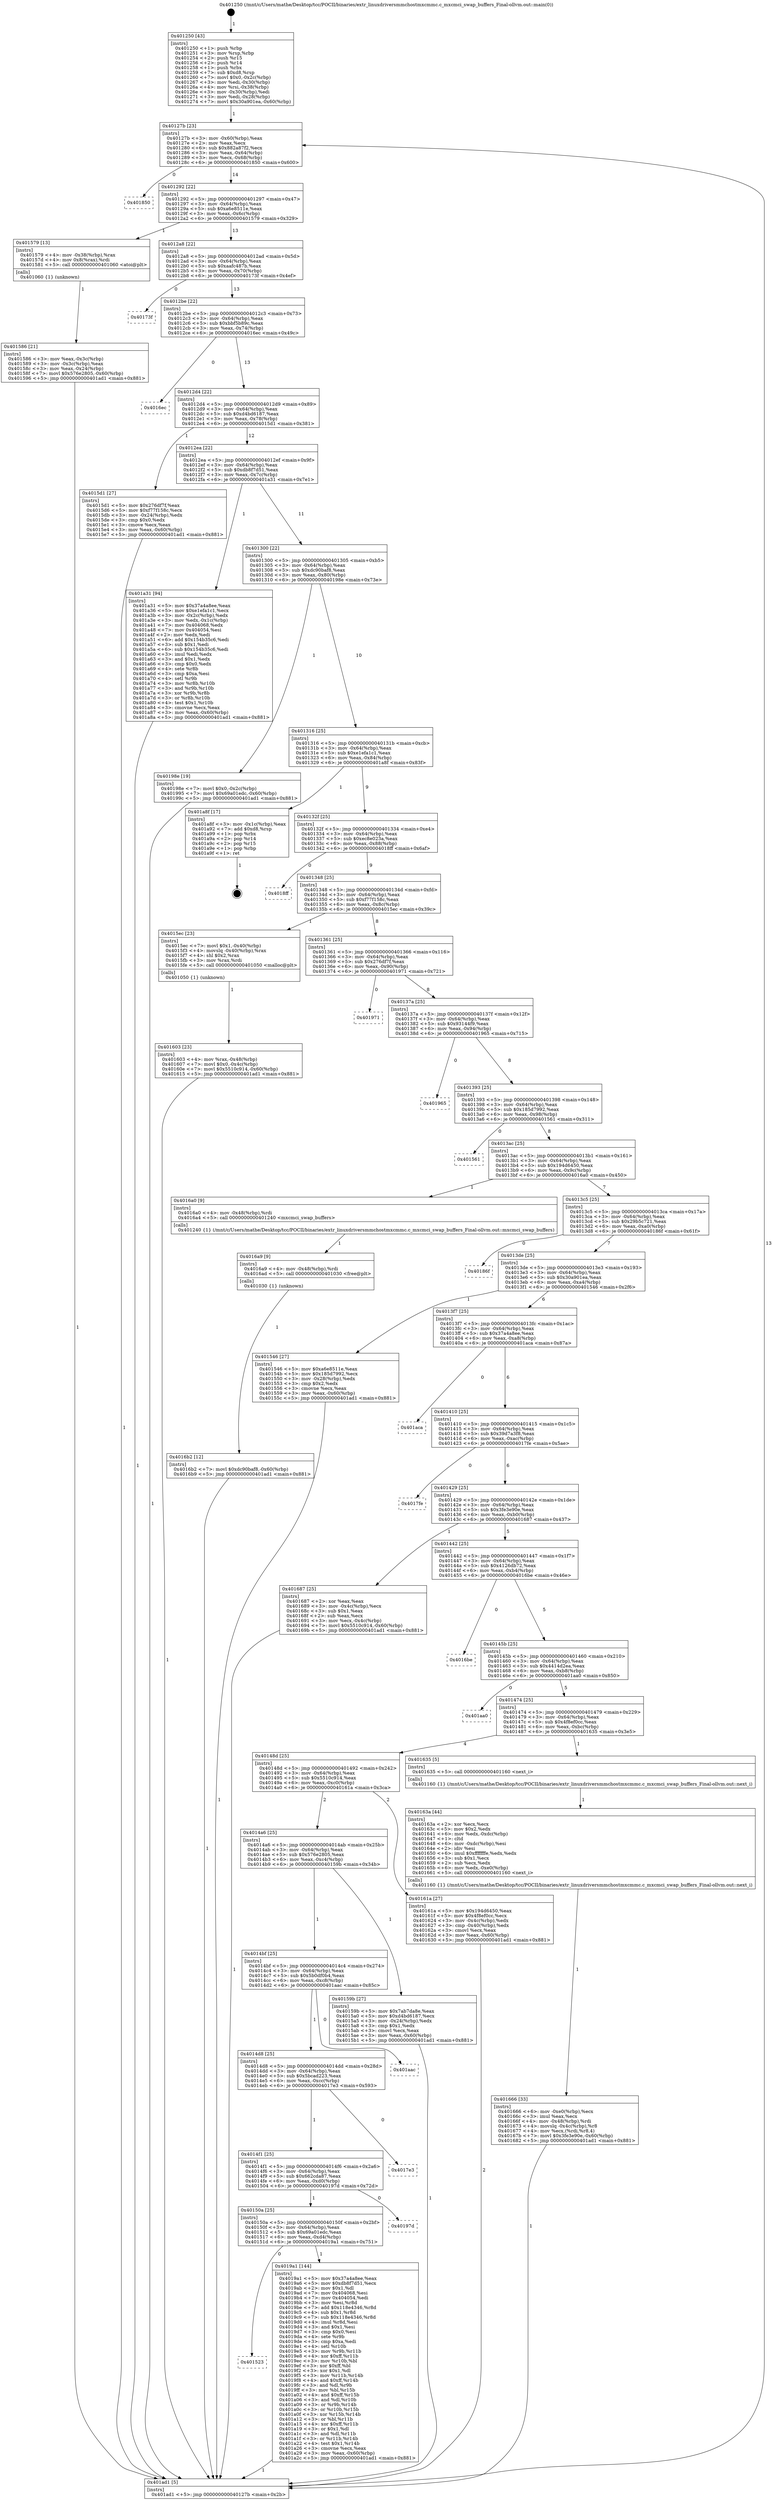 digraph "0x401250" {
  label = "0x401250 (/mnt/c/Users/mathe/Desktop/tcc/POCII/binaries/extr_linuxdriversmmchostmxcmmc.c_mxcmci_swap_buffers_Final-ollvm.out::main(0))"
  labelloc = "t"
  node[shape=record]

  Entry [label="",width=0.3,height=0.3,shape=circle,fillcolor=black,style=filled]
  "0x40127b" [label="{
     0x40127b [23]\l
     | [instrs]\l
     &nbsp;&nbsp;0x40127b \<+3\>: mov -0x60(%rbp),%eax\l
     &nbsp;&nbsp;0x40127e \<+2\>: mov %eax,%ecx\l
     &nbsp;&nbsp;0x401280 \<+6\>: sub $0x882a87f2,%ecx\l
     &nbsp;&nbsp;0x401286 \<+3\>: mov %eax,-0x64(%rbp)\l
     &nbsp;&nbsp;0x401289 \<+3\>: mov %ecx,-0x68(%rbp)\l
     &nbsp;&nbsp;0x40128c \<+6\>: je 0000000000401850 \<main+0x600\>\l
  }"]
  "0x401850" [label="{
     0x401850\l
  }", style=dashed]
  "0x401292" [label="{
     0x401292 [22]\l
     | [instrs]\l
     &nbsp;&nbsp;0x401292 \<+5\>: jmp 0000000000401297 \<main+0x47\>\l
     &nbsp;&nbsp;0x401297 \<+3\>: mov -0x64(%rbp),%eax\l
     &nbsp;&nbsp;0x40129a \<+5\>: sub $0xa6e8511e,%eax\l
     &nbsp;&nbsp;0x40129f \<+3\>: mov %eax,-0x6c(%rbp)\l
     &nbsp;&nbsp;0x4012a2 \<+6\>: je 0000000000401579 \<main+0x329\>\l
  }"]
  Exit [label="",width=0.3,height=0.3,shape=circle,fillcolor=black,style=filled,peripheries=2]
  "0x401579" [label="{
     0x401579 [13]\l
     | [instrs]\l
     &nbsp;&nbsp;0x401579 \<+4\>: mov -0x38(%rbp),%rax\l
     &nbsp;&nbsp;0x40157d \<+4\>: mov 0x8(%rax),%rdi\l
     &nbsp;&nbsp;0x401581 \<+5\>: call 0000000000401060 \<atoi@plt\>\l
     | [calls]\l
     &nbsp;&nbsp;0x401060 \{1\} (unknown)\l
  }"]
  "0x4012a8" [label="{
     0x4012a8 [22]\l
     | [instrs]\l
     &nbsp;&nbsp;0x4012a8 \<+5\>: jmp 00000000004012ad \<main+0x5d\>\l
     &nbsp;&nbsp;0x4012ad \<+3\>: mov -0x64(%rbp),%eax\l
     &nbsp;&nbsp;0x4012b0 \<+5\>: sub $0xaafc487b,%eax\l
     &nbsp;&nbsp;0x4012b5 \<+3\>: mov %eax,-0x70(%rbp)\l
     &nbsp;&nbsp;0x4012b8 \<+6\>: je 000000000040173f \<main+0x4ef\>\l
  }"]
  "0x401523" [label="{
     0x401523\l
  }", style=dashed]
  "0x40173f" [label="{
     0x40173f\l
  }", style=dashed]
  "0x4012be" [label="{
     0x4012be [22]\l
     | [instrs]\l
     &nbsp;&nbsp;0x4012be \<+5\>: jmp 00000000004012c3 \<main+0x73\>\l
     &nbsp;&nbsp;0x4012c3 \<+3\>: mov -0x64(%rbp),%eax\l
     &nbsp;&nbsp;0x4012c6 \<+5\>: sub $0xbbf5b89c,%eax\l
     &nbsp;&nbsp;0x4012cb \<+3\>: mov %eax,-0x74(%rbp)\l
     &nbsp;&nbsp;0x4012ce \<+6\>: je 00000000004016ec \<main+0x49c\>\l
  }"]
  "0x4019a1" [label="{
     0x4019a1 [144]\l
     | [instrs]\l
     &nbsp;&nbsp;0x4019a1 \<+5\>: mov $0x37a4a8ee,%eax\l
     &nbsp;&nbsp;0x4019a6 \<+5\>: mov $0xdb8f7d51,%ecx\l
     &nbsp;&nbsp;0x4019ab \<+2\>: mov $0x1,%dl\l
     &nbsp;&nbsp;0x4019ad \<+7\>: mov 0x404068,%esi\l
     &nbsp;&nbsp;0x4019b4 \<+7\>: mov 0x404054,%edi\l
     &nbsp;&nbsp;0x4019bb \<+3\>: mov %esi,%r8d\l
     &nbsp;&nbsp;0x4019be \<+7\>: add $0x118e4346,%r8d\l
     &nbsp;&nbsp;0x4019c5 \<+4\>: sub $0x1,%r8d\l
     &nbsp;&nbsp;0x4019c9 \<+7\>: sub $0x118e4346,%r8d\l
     &nbsp;&nbsp;0x4019d0 \<+4\>: imul %r8d,%esi\l
     &nbsp;&nbsp;0x4019d4 \<+3\>: and $0x1,%esi\l
     &nbsp;&nbsp;0x4019d7 \<+3\>: cmp $0x0,%esi\l
     &nbsp;&nbsp;0x4019da \<+4\>: sete %r9b\l
     &nbsp;&nbsp;0x4019de \<+3\>: cmp $0xa,%edi\l
     &nbsp;&nbsp;0x4019e1 \<+4\>: setl %r10b\l
     &nbsp;&nbsp;0x4019e5 \<+3\>: mov %r9b,%r11b\l
     &nbsp;&nbsp;0x4019e8 \<+4\>: xor $0xff,%r11b\l
     &nbsp;&nbsp;0x4019ec \<+3\>: mov %r10b,%bl\l
     &nbsp;&nbsp;0x4019ef \<+3\>: xor $0xff,%bl\l
     &nbsp;&nbsp;0x4019f2 \<+3\>: xor $0x1,%dl\l
     &nbsp;&nbsp;0x4019f5 \<+3\>: mov %r11b,%r14b\l
     &nbsp;&nbsp;0x4019f8 \<+4\>: and $0xff,%r14b\l
     &nbsp;&nbsp;0x4019fc \<+3\>: and %dl,%r9b\l
     &nbsp;&nbsp;0x4019ff \<+3\>: mov %bl,%r15b\l
     &nbsp;&nbsp;0x401a02 \<+4\>: and $0xff,%r15b\l
     &nbsp;&nbsp;0x401a06 \<+3\>: and %dl,%r10b\l
     &nbsp;&nbsp;0x401a09 \<+3\>: or %r9b,%r14b\l
     &nbsp;&nbsp;0x401a0c \<+3\>: or %r10b,%r15b\l
     &nbsp;&nbsp;0x401a0f \<+3\>: xor %r15b,%r14b\l
     &nbsp;&nbsp;0x401a12 \<+3\>: or %bl,%r11b\l
     &nbsp;&nbsp;0x401a15 \<+4\>: xor $0xff,%r11b\l
     &nbsp;&nbsp;0x401a19 \<+3\>: or $0x1,%dl\l
     &nbsp;&nbsp;0x401a1c \<+3\>: and %dl,%r11b\l
     &nbsp;&nbsp;0x401a1f \<+3\>: or %r11b,%r14b\l
     &nbsp;&nbsp;0x401a22 \<+4\>: test $0x1,%r14b\l
     &nbsp;&nbsp;0x401a26 \<+3\>: cmovne %ecx,%eax\l
     &nbsp;&nbsp;0x401a29 \<+3\>: mov %eax,-0x60(%rbp)\l
     &nbsp;&nbsp;0x401a2c \<+5\>: jmp 0000000000401ad1 \<main+0x881\>\l
  }"]
  "0x4016ec" [label="{
     0x4016ec\l
  }", style=dashed]
  "0x4012d4" [label="{
     0x4012d4 [22]\l
     | [instrs]\l
     &nbsp;&nbsp;0x4012d4 \<+5\>: jmp 00000000004012d9 \<main+0x89\>\l
     &nbsp;&nbsp;0x4012d9 \<+3\>: mov -0x64(%rbp),%eax\l
     &nbsp;&nbsp;0x4012dc \<+5\>: sub $0xd4bd6187,%eax\l
     &nbsp;&nbsp;0x4012e1 \<+3\>: mov %eax,-0x78(%rbp)\l
     &nbsp;&nbsp;0x4012e4 \<+6\>: je 00000000004015d1 \<main+0x381\>\l
  }"]
  "0x40150a" [label="{
     0x40150a [25]\l
     | [instrs]\l
     &nbsp;&nbsp;0x40150a \<+5\>: jmp 000000000040150f \<main+0x2bf\>\l
     &nbsp;&nbsp;0x40150f \<+3\>: mov -0x64(%rbp),%eax\l
     &nbsp;&nbsp;0x401512 \<+5\>: sub $0x69a01edc,%eax\l
     &nbsp;&nbsp;0x401517 \<+6\>: mov %eax,-0xd4(%rbp)\l
     &nbsp;&nbsp;0x40151d \<+6\>: je 00000000004019a1 \<main+0x751\>\l
  }"]
  "0x4015d1" [label="{
     0x4015d1 [27]\l
     | [instrs]\l
     &nbsp;&nbsp;0x4015d1 \<+5\>: mov $0x276df7f,%eax\l
     &nbsp;&nbsp;0x4015d6 \<+5\>: mov $0xf77f158c,%ecx\l
     &nbsp;&nbsp;0x4015db \<+3\>: mov -0x24(%rbp),%edx\l
     &nbsp;&nbsp;0x4015de \<+3\>: cmp $0x0,%edx\l
     &nbsp;&nbsp;0x4015e1 \<+3\>: cmove %ecx,%eax\l
     &nbsp;&nbsp;0x4015e4 \<+3\>: mov %eax,-0x60(%rbp)\l
     &nbsp;&nbsp;0x4015e7 \<+5\>: jmp 0000000000401ad1 \<main+0x881\>\l
  }"]
  "0x4012ea" [label="{
     0x4012ea [22]\l
     | [instrs]\l
     &nbsp;&nbsp;0x4012ea \<+5\>: jmp 00000000004012ef \<main+0x9f\>\l
     &nbsp;&nbsp;0x4012ef \<+3\>: mov -0x64(%rbp),%eax\l
     &nbsp;&nbsp;0x4012f2 \<+5\>: sub $0xdb8f7d51,%eax\l
     &nbsp;&nbsp;0x4012f7 \<+3\>: mov %eax,-0x7c(%rbp)\l
     &nbsp;&nbsp;0x4012fa \<+6\>: je 0000000000401a31 \<main+0x7e1\>\l
  }"]
  "0x40197d" [label="{
     0x40197d\l
  }", style=dashed]
  "0x401a31" [label="{
     0x401a31 [94]\l
     | [instrs]\l
     &nbsp;&nbsp;0x401a31 \<+5\>: mov $0x37a4a8ee,%eax\l
     &nbsp;&nbsp;0x401a36 \<+5\>: mov $0xe1efa1c1,%ecx\l
     &nbsp;&nbsp;0x401a3b \<+3\>: mov -0x2c(%rbp),%edx\l
     &nbsp;&nbsp;0x401a3e \<+3\>: mov %edx,-0x1c(%rbp)\l
     &nbsp;&nbsp;0x401a41 \<+7\>: mov 0x404068,%edx\l
     &nbsp;&nbsp;0x401a48 \<+7\>: mov 0x404054,%esi\l
     &nbsp;&nbsp;0x401a4f \<+2\>: mov %edx,%edi\l
     &nbsp;&nbsp;0x401a51 \<+6\>: add $0x154b35c6,%edi\l
     &nbsp;&nbsp;0x401a57 \<+3\>: sub $0x1,%edi\l
     &nbsp;&nbsp;0x401a5a \<+6\>: sub $0x154b35c6,%edi\l
     &nbsp;&nbsp;0x401a60 \<+3\>: imul %edi,%edx\l
     &nbsp;&nbsp;0x401a63 \<+3\>: and $0x1,%edx\l
     &nbsp;&nbsp;0x401a66 \<+3\>: cmp $0x0,%edx\l
     &nbsp;&nbsp;0x401a69 \<+4\>: sete %r8b\l
     &nbsp;&nbsp;0x401a6d \<+3\>: cmp $0xa,%esi\l
     &nbsp;&nbsp;0x401a70 \<+4\>: setl %r9b\l
     &nbsp;&nbsp;0x401a74 \<+3\>: mov %r8b,%r10b\l
     &nbsp;&nbsp;0x401a77 \<+3\>: and %r9b,%r10b\l
     &nbsp;&nbsp;0x401a7a \<+3\>: xor %r9b,%r8b\l
     &nbsp;&nbsp;0x401a7d \<+3\>: or %r8b,%r10b\l
     &nbsp;&nbsp;0x401a80 \<+4\>: test $0x1,%r10b\l
     &nbsp;&nbsp;0x401a84 \<+3\>: cmovne %ecx,%eax\l
     &nbsp;&nbsp;0x401a87 \<+3\>: mov %eax,-0x60(%rbp)\l
     &nbsp;&nbsp;0x401a8a \<+5\>: jmp 0000000000401ad1 \<main+0x881\>\l
  }"]
  "0x401300" [label="{
     0x401300 [22]\l
     | [instrs]\l
     &nbsp;&nbsp;0x401300 \<+5\>: jmp 0000000000401305 \<main+0xb5\>\l
     &nbsp;&nbsp;0x401305 \<+3\>: mov -0x64(%rbp),%eax\l
     &nbsp;&nbsp;0x401308 \<+5\>: sub $0xdc90baf8,%eax\l
     &nbsp;&nbsp;0x40130d \<+3\>: mov %eax,-0x80(%rbp)\l
     &nbsp;&nbsp;0x401310 \<+6\>: je 000000000040198e \<main+0x73e\>\l
  }"]
  "0x4014f1" [label="{
     0x4014f1 [25]\l
     | [instrs]\l
     &nbsp;&nbsp;0x4014f1 \<+5\>: jmp 00000000004014f6 \<main+0x2a6\>\l
     &nbsp;&nbsp;0x4014f6 \<+3\>: mov -0x64(%rbp),%eax\l
     &nbsp;&nbsp;0x4014f9 \<+5\>: sub $0x662cda87,%eax\l
     &nbsp;&nbsp;0x4014fe \<+6\>: mov %eax,-0xd0(%rbp)\l
     &nbsp;&nbsp;0x401504 \<+6\>: je 000000000040197d \<main+0x72d\>\l
  }"]
  "0x40198e" [label="{
     0x40198e [19]\l
     | [instrs]\l
     &nbsp;&nbsp;0x40198e \<+7\>: movl $0x0,-0x2c(%rbp)\l
     &nbsp;&nbsp;0x401995 \<+7\>: movl $0x69a01edc,-0x60(%rbp)\l
     &nbsp;&nbsp;0x40199c \<+5\>: jmp 0000000000401ad1 \<main+0x881\>\l
  }"]
  "0x401316" [label="{
     0x401316 [25]\l
     | [instrs]\l
     &nbsp;&nbsp;0x401316 \<+5\>: jmp 000000000040131b \<main+0xcb\>\l
     &nbsp;&nbsp;0x40131b \<+3\>: mov -0x64(%rbp),%eax\l
     &nbsp;&nbsp;0x40131e \<+5\>: sub $0xe1efa1c1,%eax\l
     &nbsp;&nbsp;0x401323 \<+6\>: mov %eax,-0x84(%rbp)\l
     &nbsp;&nbsp;0x401329 \<+6\>: je 0000000000401a8f \<main+0x83f\>\l
  }"]
  "0x4017e3" [label="{
     0x4017e3\l
  }", style=dashed]
  "0x401a8f" [label="{
     0x401a8f [17]\l
     | [instrs]\l
     &nbsp;&nbsp;0x401a8f \<+3\>: mov -0x1c(%rbp),%eax\l
     &nbsp;&nbsp;0x401a92 \<+7\>: add $0xd8,%rsp\l
     &nbsp;&nbsp;0x401a99 \<+1\>: pop %rbx\l
     &nbsp;&nbsp;0x401a9a \<+2\>: pop %r14\l
     &nbsp;&nbsp;0x401a9c \<+2\>: pop %r15\l
     &nbsp;&nbsp;0x401a9e \<+1\>: pop %rbp\l
     &nbsp;&nbsp;0x401a9f \<+1\>: ret\l
  }"]
  "0x40132f" [label="{
     0x40132f [25]\l
     | [instrs]\l
     &nbsp;&nbsp;0x40132f \<+5\>: jmp 0000000000401334 \<main+0xe4\>\l
     &nbsp;&nbsp;0x401334 \<+3\>: mov -0x64(%rbp),%eax\l
     &nbsp;&nbsp;0x401337 \<+5\>: sub $0xec8e023a,%eax\l
     &nbsp;&nbsp;0x40133c \<+6\>: mov %eax,-0x88(%rbp)\l
     &nbsp;&nbsp;0x401342 \<+6\>: je 00000000004018ff \<main+0x6af\>\l
  }"]
  "0x4014d8" [label="{
     0x4014d8 [25]\l
     | [instrs]\l
     &nbsp;&nbsp;0x4014d8 \<+5\>: jmp 00000000004014dd \<main+0x28d\>\l
     &nbsp;&nbsp;0x4014dd \<+3\>: mov -0x64(%rbp),%eax\l
     &nbsp;&nbsp;0x4014e0 \<+5\>: sub $0x5bcad223,%eax\l
     &nbsp;&nbsp;0x4014e5 \<+6\>: mov %eax,-0xcc(%rbp)\l
     &nbsp;&nbsp;0x4014eb \<+6\>: je 00000000004017e3 \<main+0x593\>\l
  }"]
  "0x4018ff" [label="{
     0x4018ff\l
  }", style=dashed]
  "0x401348" [label="{
     0x401348 [25]\l
     | [instrs]\l
     &nbsp;&nbsp;0x401348 \<+5\>: jmp 000000000040134d \<main+0xfd\>\l
     &nbsp;&nbsp;0x40134d \<+3\>: mov -0x64(%rbp),%eax\l
     &nbsp;&nbsp;0x401350 \<+5\>: sub $0xf77f158c,%eax\l
     &nbsp;&nbsp;0x401355 \<+6\>: mov %eax,-0x8c(%rbp)\l
     &nbsp;&nbsp;0x40135b \<+6\>: je 00000000004015ec \<main+0x39c\>\l
  }"]
  "0x401aac" [label="{
     0x401aac\l
  }", style=dashed]
  "0x4015ec" [label="{
     0x4015ec [23]\l
     | [instrs]\l
     &nbsp;&nbsp;0x4015ec \<+7\>: movl $0x1,-0x40(%rbp)\l
     &nbsp;&nbsp;0x4015f3 \<+4\>: movslq -0x40(%rbp),%rax\l
     &nbsp;&nbsp;0x4015f7 \<+4\>: shl $0x2,%rax\l
     &nbsp;&nbsp;0x4015fb \<+3\>: mov %rax,%rdi\l
     &nbsp;&nbsp;0x4015fe \<+5\>: call 0000000000401050 \<malloc@plt\>\l
     | [calls]\l
     &nbsp;&nbsp;0x401050 \{1\} (unknown)\l
  }"]
  "0x401361" [label="{
     0x401361 [25]\l
     | [instrs]\l
     &nbsp;&nbsp;0x401361 \<+5\>: jmp 0000000000401366 \<main+0x116\>\l
     &nbsp;&nbsp;0x401366 \<+3\>: mov -0x64(%rbp),%eax\l
     &nbsp;&nbsp;0x401369 \<+5\>: sub $0x276df7f,%eax\l
     &nbsp;&nbsp;0x40136e \<+6\>: mov %eax,-0x90(%rbp)\l
     &nbsp;&nbsp;0x401374 \<+6\>: je 0000000000401971 \<main+0x721\>\l
  }"]
  "0x4016b2" [label="{
     0x4016b2 [12]\l
     | [instrs]\l
     &nbsp;&nbsp;0x4016b2 \<+7\>: movl $0xdc90baf8,-0x60(%rbp)\l
     &nbsp;&nbsp;0x4016b9 \<+5\>: jmp 0000000000401ad1 \<main+0x881\>\l
  }"]
  "0x401971" [label="{
     0x401971\l
  }", style=dashed]
  "0x40137a" [label="{
     0x40137a [25]\l
     | [instrs]\l
     &nbsp;&nbsp;0x40137a \<+5\>: jmp 000000000040137f \<main+0x12f\>\l
     &nbsp;&nbsp;0x40137f \<+3\>: mov -0x64(%rbp),%eax\l
     &nbsp;&nbsp;0x401382 \<+5\>: sub $0x93144f9,%eax\l
     &nbsp;&nbsp;0x401387 \<+6\>: mov %eax,-0x94(%rbp)\l
     &nbsp;&nbsp;0x40138d \<+6\>: je 0000000000401965 \<main+0x715\>\l
  }"]
  "0x4016a9" [label="{
     0x4016a9 [9]\l
     | [instrs]\l
     &nbsp;&nbsp;0x4016a9 \<+4\>: mov -0x48(%rbp),%rdi\l
     &nbsp;&nbsp;0x4016ad \<+5\>: call 0000000000401030 \<free@plt\>\l
     | [calls]\l
     &nbsp;&nbsp;0x401030 \{1\} (unknown)\l
  }"]
  "0x401965" [label="{
     0x401965\l
  }", style=dashed]
  "0x401393" [label="{
     0x401393 [25]\l
     | [instrs]\l
     &nbsp;&nbsp;0x401393 \<+5\>: jmp 0000000000401398 \<main+0x148\>\l
     &nbsp;&nbsp;0x401398 \<+3\>: mov -0x64(%rbp),%eax\l
     &nbsp;&nbsp;0x40139b \<+5\>: sub $0x185d7992,%eax\l
     &nbsp;&nbsp;0x4013a0 \<+6\>: mov %eax,-0x98(%rbp)\l
     &nbsp;&nbsp;0x4013a6 \<+6\>: je 0000000000401561 \<main+0x311\>\l
  }"]
  "0x401666" [label="{
     0x401666 [33]\l
     | [instrs]\l
     &nbsp;&nbsp;0x401666 \<+6\>: mov -0xe0(%rbp),%ecx\l
     &nbsp;&nbsp;0x40166c \<+3\>: imul %eax,%ecx\l
     &nbsp;&nbsp;0x40166f \<+4\>: mov -0x48(%rbp),%rdi\l
     &nbsp;&nbsp;0x401673 \<+4\>: movslq -0x4c(%rbp),%r8\l
     &nbsp;&nbsp;0x401677 \<+4\>: mov %ecx,(%rdi,%r8,4)\l
     &nbsp;&nbsp;0x40167b \<+7\>: movl $0x3fe3e90e,-0x60(%rbp)\l
     &nbsp;&nbsp;0x401682 \<+5\>: jmp 0000000000401ad1 \<main+0x881\>\l
  }"]
  "0x401561" [label="{
     0x401561\l
  }", style=dashed]
  "0x4013ac" [label="{
     0x4013ac [25]\l
     | [instrs]\l
     &nbsp;&nbsp;0x4013ac \<+5\>: jmp 00000000004013b1 \<main+0x161\>\l
     &nbsp;&nbsp;0x4013b1 \<+3\>: mov -0x64(%rbp),%eax\l
     &nbsp;&nbsp;0x4013b4 \<+5\>: sub $0x194d6450,%eax\l
     &nbsp;&nbsp;0x4013b9 \<+6\>: mov %eax,-0x9c(%rbp)\l
     &nbsp;&nbsp;0x4013bf \<+6\>: je 00000000004016a0 \<main+0x450\>\l
  }"]
  "0x40163a" [label="{
     0x40163a [44]\l
     | [instrs]\l
     &nbsp;&nbsp;0x40163a \<+2\>: xor %ecx,%ecx\l
     &nbsp;&nbsp;0x40163c \<+5\>: mov $0x2,%edx\l
     &nbsp;&nbsp;0x401641 \<+6\>: mov %edx,-0xdc(%rbp)\l
     &nbsp;&nbsp;0x401647 \<+1\>: cltd\l
     &nbsp;&nbsp;0x401648 \<+6\>: mov -0xdc(%rbp),%esi\l
     &nbsp;&nbsp;0x40164e \<+2\>: idiv %esi\l
     &nbsp;&nbsp;0x401650 \<+6\>: imul $0xfffffffe,%edx,%edx\l
     &nbsp;&nbsp;0x401656 \<+3\>: sub $0x1,%ecx\l
     &nbsp;&nbsp;0x401659 \<+2\>: sub %ecx,%edx\l
     &nbsp;&nbsp;0x40165b \<+6\>: mov %edx,-0xe0(%rbp)\l
     &nbsp;&nbsp;0x401661 \<+5\>: call 0000000000401160 \<next_i\>\l
     | [calls]\l
     &nbsp;&nbsp;0x401160 \{1\} (/mnt/c/Users/mathe/Desktop/tcc/POCII/binaries/extr_linuxdriversmmchostmxcmmc.c_mxcmci_swap_buffers_Final-ollvm.out::next_i)\l
  }"]
  "0x4016a0" [label="{
     0x4016a0 [9]\l
     | [instrs]\l
     &nbsp;&nbsp;0x4016a0 \<+4\>: mov -0x48(%rbp),%rdi\l
     &nbsp;&nbsp;0x4016a4 \<+5\>: call 0000000000401240 \<mxcmci_swap_buffers\>\l
     | [calls]\l
     &nbsp;&nbsp;0x401240 \{1\} (/mnt/c/Users/mathe/Desktop/tcc/POCII/binaries/extr_linuxdriversmmchostmxcmmc.c_mxcmci_swap_buffers_Final-ollvm.out::mxcmci_swap_buffers)\l
  }"]
  "0x4013c5" [label="{
     0x4013c5 [25]\l
     | [instrs]\l
     &nbsp;&nbsp;0x4013c5 \<+5\>: jmp 00000000004013ca \<main+0x17a\>\l
     &nbsp;&nbsp;0x4013ca \<+3\>: mov -0x64(%rbp),%eax\l
     &nbsp;&nbsp;0x4013cd \<+5\>: sub $0x29b5c721,%eax\l
     &nbsp;&nbsp;0x4013d2 \<+6\>: mov %eax,-0xa0(%rbp)\l
     &nbsp;&nbsp;0x4013d8 \<+6\>: je 000000000040186f \<main+0x61f\>\l
  }"]
  "0x401603" [label="{
     0x401603 [23]\l
     | [instrs]\l
     &nbsp;&nbsp;0x401603 \<+4\>: mov %rax,-0x48(%rbp)\l
     &nbsp;&nbsp;0x401607 \<+7\>: movl $0x0,-0x4c(%rbp)\l
     &nbsp;&nbsp;0x40160e \<+7\>: movl $0x5510c914,-0x60(%rbp)\l
     &nbsp;&nbsp;0x401615 \<+5\>: jmp 0000000000401ad1 \<main+0x881\>\l
  }"]
  "0x40186f" [label="{
     0x40186f\l
  }", style=dashed]
  "0x4013de" [label="{
     0x4013de [25]\l
     | [instrs]\l
     &nbsp;&nbsp;0x4013de \<+5\>: jmp 00000000004013e3 \<main+0x193\>\l
     &nbsp;&nbsp;0x4013e3 \<+3\>: mov -0x64(%rbp),%eax\l
     &nbsp;&nbsp;0x4013e6 \<+5\>: sub $0x30a901ea,%eax\l
     &nbsp;&nbsp;0x4013eb \<+6\>: mov %eax,-0xa4(%rbp)\l
     &nbsp;&nbsp;0x4013f1 \<+6\>: je 0000000000401546 \<main+0x2f6\>\l
  }"]
  "0x4014bf" [label="{
     0x4014bf [25]\l
     | [instrs]\l
     &nbsp;&nbsp;0x4014bf \<+5\>: jmp 00000000004014c4 \<main+0x274\>\l
     &nbsp;&nbsp;0x4014c4 \<+3\>: mov -0x64(%rbp),%eax\l
     &nbsp;&nbsp;0x4014c7 \<+5\>: sub $0x5b0df0b4,%eax\l
     &nbsp;&nbsp;0x4014cc \<+6\>: mov %eax,-0xc8(%rbp)\l
     &nbsp;&nbsp;0x4014d2 \<+6\>: je 0000000000401aac \<main+0x85c\>\l
  }"]
  "0x401546" [label="{
     0x401546 [27]\l
     | [instrs]\l
     &nbsp;&nbsp;0x401546 \<+5\>: mov $0xa6e8511e,%eax\l
     &nbsp;&nbsp;0x40154b \<+5\>: mov $0x185d7992,%ecx\l
     &nbsp;&nbsp;0x401550 \<+3\>: mov -0x28(%rbp),%edx\l
     &nbsp;&nbsp;0x401553 \<+3\>: cmp $0x2,%edx\l
     &nbsp;&nbsp;0x401556 \<+3\>: cmovne %ecx,%eax\l
     &nbsp;&nbsp;0x401559 \<+3\>: mov %eax,-0x60(%rbp)\l
     &nbsp;&nbsp;0x40155c \<+5\>: jmp 0000000000401ad1 \<main+0x881\>\l
  }"]
  "0x4013f7" [label="{
     0x4013f7 [25]\l
     | [instrs]\l
     &nbsp;&nbsp;0x4013f7 \<+5\>: jmp 00000000004013fc \<main+0x1ac\>\l
     &nbsp;&nbsp;0x4013fc \<+3\>: mov -0x64(%rbp),%eax\l
     &nbsp;&nbsp;0x4013ff \<+5\>: sub $0x37a4a8ee,%eax\l
     &nbsp;&nbsp;0x401404 \<+6\>: mov %eax,-0xa8(%rbp)\l
     &nbsp;&nbsp;0x40140a \<+6\>: je 0000000000401aca \<main+0x87a\>\l
  }"]
  "0x401ad1" [label="{
     0x401ad1 [5]\l
     | [instrs]\l
     &nbsp;&nbsp;0x401ad1 \<+5\>: jmp 000000000040127b \<main+0x2b\>\l
  }"]
  "0x401250" [label="{
     0x401250 [43]\l
     | [instrs]\l
     &nbsp;&nbsp;0x401250 \<+1\>: push %rbp\l
     &nbsp;&nbsp;0x401251 \<+3\>: mov %rsp,%rbp\l
     &nbsp;&nbsp;0x401254 \<+2\>: push %r15\l
     &nbsp;&nbsp;0x401256 \<+2\>: push %r14\l
     &nbsp;&nbsp;0x401258 \<+1\>: push %rbx\l
     &nbsp;&nbsp;0x401259 \<+7\>: sub $0xd8,%rsp\l
     &nbsp;&nbsp;0x401260 \<+7\>: movl $0x0,-0x2c(%rbp)\l
     &nbsp;&nbsp;0x401267 \<+3\>: mov %edi,-0x30(%rbp)\l
     &nbsp;&nbsp;0x40126a \<+4\>: mov %rsi,-0x38(%rbp)\l
     &nbsp;&nbsp;0x40126e \<+3\>: mov -0x30(%rbp),%edi\l
     &nbsp;&nbsp;0x401271 \<+3\>: mov %edi,-0x28(%rbp)\l
     &nbsp;&nbsp;0x401274 \<+7\>: movl $0x30a901ea,-0x60(%rbp)\l
  }"]
  "0x401586" [label="{
     0x401586 [21]\l
     | [instrs]\l
     &nbsp;&nbsp;0x401586 \<+3\>: mov %eax,-0x3c(%rbp)\l
     &nbsp;&nbsp;0x401589 \<+3\>: mov -0x3c(%rbp),%eax\l
     &nbsp;&nbsp;0x40158c \<+3\>: mov %eax,-0x24(%rbp)\l
     &nbsp;&nbsp;0x40158f \<+7\>: movl $0x576e2805,-0x60(%rbp)\l
     &nbsp;&nbsp;0x401596 \<+5\>: jmp 0000000000401ad1 \<main+0x881\>\l
  }"]
  "0x40159b" [label="{
     0x40159b [27]\l
     | [instrs]\l
     &nbsp;&nbsp;0x40159b \<+5\>: mov $0x7ab7da8e,%eax\l
     &nbsp;&nbsp;0x4015a0 \<+5\>: mov $0xd4bd6187,%ecx\l
     &nbsp;&nbsp;0x4015a5 \<+3\>: mov -0x24(%rbp),%edx\l
     &nbsp;&nbsp;0x4015a8 \<+3\>: cmp $0x1,%edx\l
     &nbsp;&nbsp;0x4015ab \<+3\>: cmovl %ecx,%eax\l
     &nbsp;&nbsp;0x4015ae \<+3\>: mov %eax,-0x60(%rbp)\l
     &nbsp;&nbsp;0x4015b1 \<+5\>: jmp 0000000000401ad1 \<main+0x881\>\l
  }"]
  "0x401aca" [label="{
     0x401aca\l
  }", style=dashed]
  "0x401410" [label="{
     0x401410 [25]\l
     | [instrs]\l
     &nbsp;&nbsp;0x401410 \<+5\>: jmp 0000000000401415 \<main+0x1c5\>\l
     &nbsp;&nbsp;0x401415 \<+3\>: mov -0x64(%rbp),%eax\l
     &nbsp;&nbsp;0x401418 \<+5\>: sub $0x39d7a3f8,%eax\l
     &nbsp;&nbsp;0x40141d \<+6\>: mov %eax,-0xac(%rbp)\l
     &nbsp;&nbsp;0x401423 \<+6\>: je 00000000004017fe \<main+0x5ae\>\l
  }"]
  "0x4014a6" [label="{
     0x4014a6 [25]\l
     | [instrs]\l
     &nbsp;&nbsp;0x4014a6 \<+5\>: jmp 00000000004014ab \<main+0x25b\>\l
     &nbsp;&nbsp;0x4014ab \<+3\>: mov -0x64(%rbp),%eax\l
     &nbsp;&nbsp;0x4014ae \<+5\>: sub $0x576e2805,%eax\l
     &nbsp;&nbsp;0x4014b3 \<+6\>: mov %eax,-0xc4(%rbp)\l
     &nbsp;&nbsp;0x4014b9 \<+6\>: je 000000000040159b \<main+0x34b\>\l
  }"]
  "0x4017fe" [label="{
     0x4017fe\l
  }", style=dashed]
  "0x401429" [label="{
     0x401429 [25]\l
     | [instrs]\l
     &nbsp;&nbsp;0x401429 \<+5\>: jmp 000000000040142e \<main+0x1de\>\l
     &nbsp;&nbsp;0x40142e \<+3\>: mov -0x64(%rbp),%eax\l
     &nbsp;&nbsp;0x401431 \<+5\>: sub $0x3fe3e90e,%eax\l
     &nbsp;&nbsp;0x401436 \<+6\>: mov %eax,-0xb0(%rbp)\l
     &nbsp;&nbsp;0x40143c \<+6\>: je 0000000000401687 \<main+0x437\>\l
  }"]
  "0x40161a" [label="{
     0x40161a [27]\l
     | [instrs]\l
     &nbsp;&nbsp;0x40161a \<+5\>: mov $0x194d6450,%eax\l
     &nbsp;&nbsp;0x40161f \<+5\>: mov $0x4f8ef0cc,%ecx\l
     &nbsp;&nbsp;0x401624 \<+3\>: mov -0x4c(%rbp),%edx\l
     &nbsp;&nbsp;0x401627 \<+3\>: cmp -0x40(%rbp),%edx\l
     &nbsp;&nbsp;0x40162a \<+3\>: cmovl %ecx,%eax\l
     &nbsp;&nbsp;0x40162d \<+3\>: mov %eax,-0x60(%rbp)\l
     &nbsp;&nbsp;0x401630 \<+5\>: jmp 0000000000401ad1 \<main+0x881\>\l
  }"]
  "0x401687" [label="{
     0x401687 [25]\l
     | [instrs]\l
     &nbsp;&nbsp;0x401687 \<+2\>: xor %eax,%eax\l
     &nbsp;&nbsp;0x401689 \<+3\>: mov -0x4c(%rbp),%ecx\l
     &nbsp;&nbsp;0x40168c \<+3\>: sub $0x1,%eax\l
     &nbsp;&nbsp;0x40168f \<+2\>: sub %eax,%ecx\l
     &nbsp;&nbsp;0x401691 \<+3\>: mov %ecx,-0x4c(%rbp)\l
     &nbsp;&nbsp;0x401694 \<+7\>: movl $0x5510c914,-0x60(%rbp)\l
     &nbsp;&nbsp;0x40169b \<+5\>: jmp 0000000000401ad1 \<main+0x881\>\l
  }"]
  "0x401442" [label="{
     0x401442 [25]\l
     | [instrs]\l
     &nbsp;&nbsp;0x401442 \<+5\>: jmp 0000000000401447 \<main+0x1f7\>\l
     &nbsp;&nbsp;0x401447 \<+3\>: mov -0x64(%rbp),%eax\l
     &nbsp;&nbsp;0x40144a \<+5\>: sub $0x4126db72,%eax\l
     &nbsp;&nbsp;0x40144f \<+6\>: mov %eax,-0xb4(%rbp)\l
     &nbsp;&nbsp;0x401455 \<+6\>: je 00000000004016be \<main+0x46e\>\l
  }"]
  "0x40148d" [label="{
     0x40148d [25]\l
     | [instrs]\l
     &nbsp;&nbsp;0x40148d \<+5\>: jmp 0000000000401492 \<main+0x242\>\l
     &nbsp;&nbsp;0x401492 \<+3\>: mov -0x64(%rbp),%eax\l
     &nbsp;&nbsp;0x401495 \<+5\>: sub $0x5510c914,%eax\l
     &nbsp;&nbsp;0x40149a \<+6\>: mov %eax,-0xc0(%rbp)\l
     &nbsp;&nbsp;0x4014a0 \<+6\>: je 000000000040161a \<main+0x3ca\>\l
  }"]
  "0x4016be" [label="{
     0x4016be\l
  }", style=dashed]
  "0x40145b" [label="{
     0x40145b [25]\l
     | [instrs]\l
     &nbsp;&nbsp;0x40145b \<+5\>: jmp 0000000000401460 \<main+0x210\>\l
     &nbsp;&nbsp;0x401460 \<+3\>: mov -0x64(%rbp),%eax\l
     &nbsp;&nbsp;0x401463 \<+5\>: sub $0x4414d2ea,%eax\l
     &nbsp;&nbsp;0x401468 \<+6\>: mov %eax,-0xb8(%rbp)\l
     &nbsp;&nbsp;0x40146e \<+6\>: je 0000000000401aa0 \<main+0x850\>\l
  }"]
  "0x401635" [label="{
     0x401635 [5]\l
     | [instrs]\l
     &nbsp;&nbsp;0x401635 \<+5\>: call 0000000000401160 \<next_i\>\l
     | [calls]\l
     &nbsp;&nbsp;0x401160 \{1\} (/mnt/c/Users/mathe/Desktop/tcc/POCII/binaries/extr_linuxdriversmmchostmxcmmc.c_mxcmci_swap_buffers_Final-ollvm.out::next_i)\l
  }"]
  "0x401aa0" [label="{
     0x401aa0\l
  }", style=dashed]
  "0x401474" [label="{
     0x401474 [25]\l
     | [instrs]\l
     &nbsp;&nbsp;0x401474 \<+5\>: jmp 0000000000401479 \<main+0x229\>\l
     &nbsp;&nbsp;0x401479 \<+3\>: mov -0x64(%rbp),%eax\l
     &nbsp;&nbsp;0x40147c \<+5\>: sub $0x4f8ef0cc,%eax\l
     &nbsp;&nbsp;0x401481 \<+6\>: mov %eax,-0xbc(%rbp)\l
     &nbsp;&nbsp;0x401487 \<+6\>: je 0000000000401635 \<main+0x3e5\>\l
  }"]
  Entry -> "0x401250" [label=" 1"]
  "0x40127b" -> "0x401850" [label=" 0"]
  "0x40127b" -> "0x401292" [label=" 14"]
  "0x401a8f" -> Exit [label=" 1"]
  "0x401292" -> "0x401579" [label=" 1"]
  "0x401292" -> "0x4012a8" [label=" 13"]
  "0x401a31" -> "0x401ad1" [label=" 1"]
  "0x4012a8" -> "0x40173f" [label=" 0"]
  "0x4012a8" -> "0x4012be" [label=" 13"]
  "0x4019a1" -> "0x401ad1" [label=" 1"]
  "0x4012be" -> "0x4016ec" [label=" 0"]
  "0x4012be" -> "0x4012d4" [label=" 13"]
  "0x40150a" -> "0x401523" [label=" 0"]
  "0x4012d4" -> "0x4015d1" [label=" 1"]
  "0x4012d4" -> "0x4012ea" [label=" 12"]
  "0x40150a" -> "0x4019a1" [label=" 1"]
  "0x4012ea" -> "0x401a31" [label=" 1"]
  "0x4012ea" -> "0x401300" [label=" 11"]
  "0x4014f1" -> "0x40150a" [label=" 1"]
  "0x401300" -> "0x40198e" [label=" 1"]
  "0x401300" -> "0x401316" [label=" 10"]
  "0x4014f1" -> "0x40197d" [label=" 0"]
  "0x401316" -> "0x401a8f" [label=" 1"]
  "0x401316" -> "0x40132f" [label=" 9"]
  "0x4014d8" -> "0x4014f1" [label=" 1"]
  "0x40132f" -> "0x4018ff" [label=" 0"]
  "0x40132f" -> "0x401348" [label=" 9"]
  "0x4014d8" -> "0x4017e3" [label=" 0"]
  "0x401348" -> "0x4015ec" [label=" 1"]
  "0x401348" -> "0x401361" [label=" 8"]
  "0x4014bf" -> "0x4014d8" [label=" 1"]
  "0x401361" -> "0x401971" [label=" 0"]
  "0x401361" -> "0x40137a" [label=" 8"]
  "0x4014bf" -> "0x401aac" [label=" 0"]
  "0x40137a" -> "0x401965" [label=" 0"]
  "0x40137a" -> "0x401393" [label=" 8"]
  "0x40198e" -> "0x401ad1" [label=" 1"]
  "0x401393" -> "0x401561" [label=" 0"]
  "0x401393" -> "0x4013ac" [label=" 8"]
  "0x4016b2" -> "0x401ad1" [label=" 1"]
  "0x4013ac" -> "0x4016a0" [label=" 1"]
  "0x4013ac" -> "0x4013c5" [label=" 7"]
  "0x4016a9" -> "0x4016b2" [label=" 1"]
  "0x4013c5" -> "0x40186f" [label=" 0"]
  "0x4013c5" -> "0x4013de" [label=" 7"]
  "0x4016a0" -> "0x4016a9" [label=" 1"]
  "0x4013de" -> "0x401546" [label=" 1"]
  "0x4013de" -> "0x4013f7" [label=" 6"]
  "0x401546" -> "0x401ad1" [label=" 1"]
  "0x401250" -> "0x40127b" [label=" 1"]
  "0x401ad1" -> "0x40127b" [label=" 13"]
  "0x401579" -> "0x401586" [label=" 1"]
  "0x401586" -> "0x401ad1" [label=" 1"]
  "0x401687" -> "0x401ad1" [label=" 1"]
  "0x4013f7" -> "0x401aca" [label=" 0"]
  "0x4013f7" -> "0x401410" [label=" 6"]
  "0x401666" -> "0x401ad1" [label=" 1"]
  "0x401410" -> "0x4017fe" [label=" 0"]
  "0x401410" -> "0x401429" [label=" 6"]
  "0x401635" -> "0x40163a" [label=" 1"]
  "0x401429" -> "0x401687" [label=" 1"]
  "0x401429" -> "0x401442" [label=" 5"]
  "0x40161a" -> "0x401ad1" [label=" 2"]
  "0x401442" -> "0x4016be" [label=" 0"]
  "0x401442" -> "0x40145b" [label=" 5"]
  "0x4015ec" -> "0x401603" [label=" 1"]
  "0x40145b" -> "0x401aa0" [label=" 0"]
  "0x40145b" -> "0x401474" [label=" 5"]
  "0x4015d1" -> "0x401ad1" [label=" 1"]
  "0x401474" -> "0x401635" [label=" 1"]
  "0x401474" -> "0x40148d" [label=" 4"]
  "0x401603" -> "0x401ad1" [label=" 1"]
  "0x40148d" -> "0x40161a" [label=" 2"]
  "0x40148d" -> "0x4014a6" [label=" 2"]
  "0x40163a" -> "0x401666" [label=" 1"]
  "0x4014a6" -> "0x40159b" [label=" 1"]
  "0x4014a6" -> "0x4014bf" [label=" 1"]
  "0x40159b" -> "0x401ad1" [label=" 1"]
}
